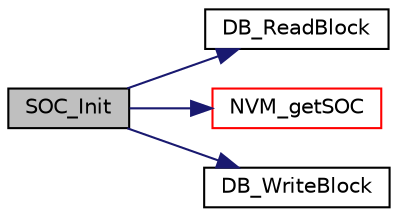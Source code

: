 digraph "SOC_Init"
{
  edge [fontname="Helvetica",fontsize="10",labelfontname="Helvetica",labelfontsize="10"];
  node [fontname="Helvetica",fontsize="10",shape=record];
  rankdir="LR";
  Node22 [label="SOC_Init",height=0.2,width=0.4,color="black", fillcolor="grey75", style="filled", fontcolor="black"];
  Node22 -> Node23 [color="midnightblue",fontsize="10",style="solid",fontname="Helvetica"];
  Node23 [label="DB_ReadBlock",height=0.2,width=0.4,color="black", fillcolor="white", style="filled",URL="$database_8c.html#a94356e609a13e483fa0c15465e154f34",tooltip="Reads a datablock in database by value. "];
  Node22 -> Node24 [color="midnightblue",fontsize="10",style="solid",fontname="Helvetica"];
  Node24 [label="NVM_getSOC",height=0.2,width=0.4,color="red", fillcolor="white", style="filled",URL="$nvramhandler__cfg_8c.html#a857fa9982d297e98b19d12ef8ca672cc",tooltip="Gets the SOC data saved in the non-volatile RAM. "];
  Node22 -> Node26 [color="midnightblue",fontsize="10",style="solid",fontname="Helvetica"];
  Node26 [label="DB_WriteBlock",height=0.2,width=0.4,color="black", fillcolor="white", style="filled",URL="$database_8c.html#ab4d337e13c53dbdab695980576d33fb0",tooltip="Stores a datablock in database. "];
}
